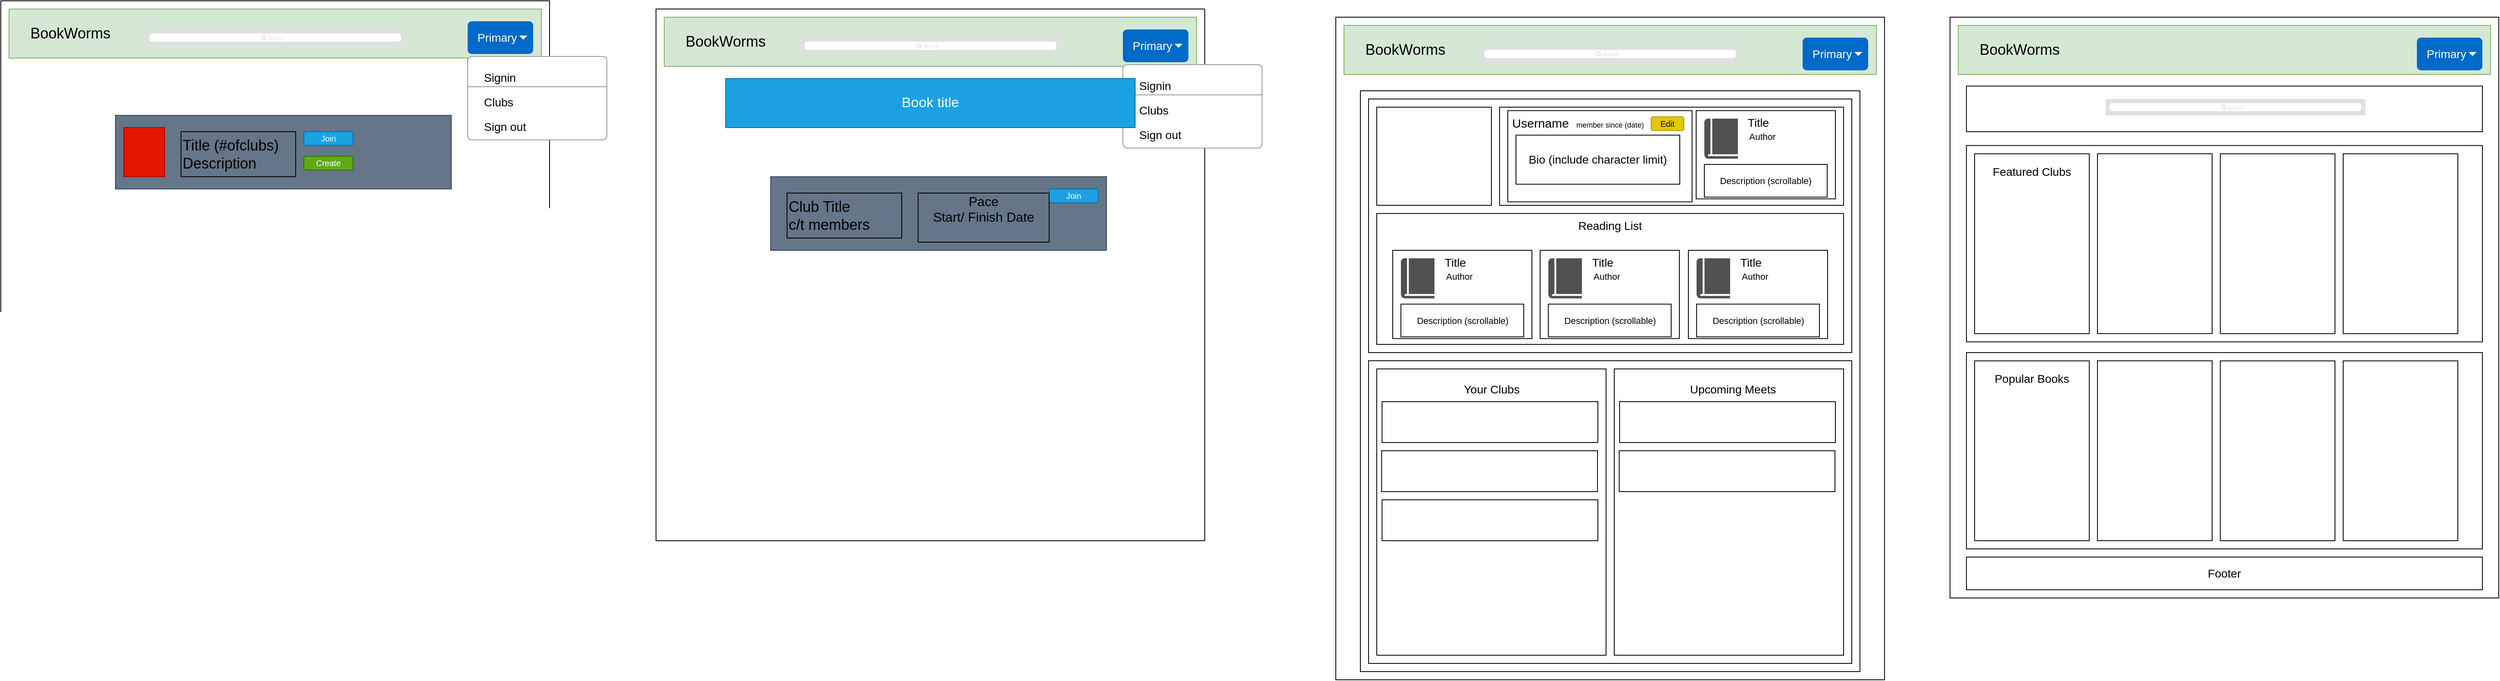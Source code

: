 <mxfile version="16.4.11" type="github" pages="2">
  <diagram id="y1aA-pmVLVRGej6oJzrc" name="Page-1">
    <mxGraphModel dx="1296" dy="741" grid="1" gridSize="10" guides="1" tooltips="1" connect="1" arrows="1" fold="1" page="1" pageScale="1" pageWidth="850" pageHeight="1100" math="0" shadow="0">
      <root>
        <mxCell id="0" />
        <mxCell id="1" parent="0" />
        <mxCell id="Dx2p2IBM6nT1JZtIELXC-1" value="" style="rounded=0;whiteSpace=wrap;html=1;" parent="1" vertex="1">
          <mxGeometry x="110" y="100" width="670" height="650" as="geometry" />
        </mxCell>
        <mxCell id="Dx2p2IBM6nT1JZtIELXC-7" value="" style="rounded=0;whiteSpace=wrap;html=1;fillColor=#d5e8d4;strokeColor=#82b366;" parent="1" vertex="1">
          <mxGeometry x="120" y="110" width="650" height="60" as="geometry" />
        </mxCell>
        <mxCell id="Dx2p2IBM6nT1JZtIELXC-3" value="" style="shape=rect;fillColor=#e0e0e0;strokeColor=none;" parent="1" vertex="1">
          <mxGeometry x="286.5" y="135" width="317" height="20" as="geometry" />
        </mxCell>
        <mxCell id="Dx2p2IBM6nT1JZtIELXC-4" value="" style="html=1;strokeWidth=1;shadow=0;dashed=0;shape=mxgraph.ios7ui.marginRect;rx=3;ry=3;rectMargin=5;strokeColor=none;" parent="Dx2p2IBM6nT1JZtIELXC-3" vertex="1">
          <mxGeometry width="317" height="20" as="geometry" />
        </mxCell>
        <mxCell id="Dx2p2IBM6nT1JZtIELXC-5" value="Search" style="shape=mxgraph.ios7.icons.looking_glass;strokeColor=#e0e0e0;fillColor=none;fontColor=#e0e0e0;labelPosition=right;verticalLabelPosition=middle;align=left;verticalAlign=middle;fontSize=6;fontStyle=0;spacingTop=2;sketch=0;" parent="Dx2p2IBM6nT1JZtIELXC-3" vertex="1">
          <mxGeometry x="0.5" y="0.5" width="6" height="6" relative="1" as="geometry">
            <mxPoint x="-17" y="-3" as="offset" />
          </mxGeometry>
        </mxCell>
        <mxCell id="Dx2p2IBM6nT1JZtIELXC-8" value="&lt;font style=&quot;font-size: 18px&quot;&gt;BookWorms&lt;/font&gt;" style="text;html=1;strokeColor=none;fillColor=none;align=center;verticalAlign=middle;whiteSpace=wrap;rounded=0;" parent="1" vertex="1">
          <mxGeometry x="140" y="125" width="110" height="30" as="geometry" />
        </mxCell>
        <mxCell id="Dx2p2IBM6nT1JZtIELXC-9" value="Primary" style="html=1;shadow=0;dashed=0;shape=mxgraph.bootstrap.rrect;rSize=5;strokeColor=none;strokeWidth=1;fillColor=#006AC9;fontColor=#ffffff;whiteSpace=wrap;align=left;verticalAlign=middle;fontStyle=0;fontSize=14;spacingLeft=10;" parent="1" vertex="1">
          <mxGeometry x="680" y="125" width="80" height="40" as="geometry" />
        </mxCell>
        <mxCell id="Dx2p2IBM6nT1JZtIELXC-10" value="" style="shape=triangle;direction=south;fillColor=#ffffff;strokeColor=none;perimeter=none;fontSize=18;" parent="Dx2p2IBM6nT1JZtIELXC-9" vertex="1">
          <mxGeometry x="1" y="0.5" width="10" height="5" relative="1" as="geometry">
            <mxPoint x="-17" y="-2.5" as="offset" />
          </mxGeometry>
        </mxCell>
        <mxCell id="Dx2p2IBM6nT1JZtIELXC-11" value="" style="html=1;shadow=0;dashed=0;shape=mxgraph.bootstrap.rrect;rSize=5;fillColor=#ffffff;strokeColor=#999999;fontSize=18;" parent="1" vertex="1">
          <mxGeometry x="680" y="168" width="170" height="102" as="geometry" />
        </mxCell>
        <mxCell id="Dx2p2IBM6nT1JZtIELXC-12" value="Signin" style="fillColor=none;strokeColor=none;align=left;spacing=20;fontSize=14;" parent="Dx2p2IBM6nT1JZtIELXC-11" vertex="1">
          <mxGeometry width="170" height="30" relative="1" as="geometry">
            <mxPoint y="10" as="offset" />
          </mxGeometry>
        </mxCell>
        <mxCell id="Dx2p2IBM6nT1JZtIELXC-13" value="Clubs" style="fillColor=none;strokeColor=none;align=left;spacing=20;fontSize=14;" parent="Dx2p2IBM6nT1JZtIELXC-11" vertex="1">
          <mxGeometry width="170" height="30" relative="1" as="geometry">
            <mxPoint y="40" as="offset" />
          </mxGeometry>
        </mxCell>
        <mxCell id="Dx2p2IBM6nT1JZtIELXC-14" value="Sign out" style="fillColor=none;strokeColor=none;align=left;spacing=20;fontSize=14;" parent="Dx2p2IBM6nT1JZtIELXC-11" vertex="1">
          <mxGeometry width="170" height="30" relative="1" as="geometry">
            <mxPoint y="70" as="offset" />
          </mxGeometry>
        </mxCell>
        <mxCell id="Dx2p2IBM6nT1JZtIELXC-15" value="" style="shape=line;strokeColor=#999999;perimeter=none;resizeWidth=1;fontSize=18;" parent="Dx2p2IBM6nT1JZtIELXC-11" vertex="1">
          <mxGeometry width="170" height="10" relative="1" as="geometry">
            <mxPoint y="32" as="offset" />
          </mxGeometry>
        </mxCell>
        <mxCell id="Dx2p2IBM6nT1JZtIELXC-17" value="" style="rounded=0;whiteSpace=wrap;html=1;fontSize=18;fillColor=#647687;fontColor=#ffffff;strokeColor=#314354;" parent="1" vertex="1">
          <mxGeometry x="250" y="240" width="410" height="90" as="geometry" />
        </mxCell>
        <mxCell id="Dx2p2IBM6nT1JZtIELXC-18" value="" style="rounded=0;whiteSpace=wrap;html=1;fontSize=18;fillColor=#e51400;fontColor=#ffffff;strokeColor=#B20000;" parent="1" vertex="1">
          <mxGeometry x="260" y="255" width="50" height="60" as="geometry" />
        </mxCell>
        <mxCell id="Dx2p2IBM6nT1JZtIELXC-19" value="&lt;div align=&quot;left&quot;&gt;Title (#ofclubs)&lt;br&gt;&lt;/div&gt;&lt;div align=&quot;left&quot;&gt;Description &lt;br&gt;&lt;/div&gt;" style="text;html=1;strokeColor=default;fillColor=none;align=left;verticalAlign=middle;whiteSpace=wrap;rounded=0;fontSize=18;" parent="1" vertex="1">
          <mxGeometry x="330" y="260" width="140" height="55" as="geometry" />
        </mxCell>
        <mxCell id="Dx2p2IBM6nT1JZtIELXC-20" value="Join" style="rounded=1;html=1;shadow=0;dashed=0;whiteSpace=wrap;fontSize=10;fillColor=#1ba1e2;align=center;strokeColor=#006EAF;fontColor=#ffffff;" parent="1" vertex="1">
          <mxGeometry x="480" y="260" width="60" height="16.88" as="geometry" />
        </mxCell>
        <mxCell id="Dx2p2IBM6nT1JZtIELXC-21" value="Create" style="rounded=1;html=1;shadow=0;dashed=0;whiteSpace=wrap;fontSize=10;fillColor=#60a917;align=center;strokeColor=#2D7600;fontColor=#ffffff;" parent="1" vertex="1">
          <mxGeometry x="480" y="290" width="60" height="16.88" as="geometry" />
        </mxCell>
        <mxCell id="Dx2p2IBM6nT1JZtIELXC-25" value="" style="rounded=0;whiteSpace=wrap;html=1;" parent="1" vertex="1">
          <mxGeometry x="910" y="110" width="670" height="650" as="geometry" />
        </mxCell>
        <mxCell id="Dx2p2IBM6nT1JZtIELXC-26" value="" style="rounded=0;whiteSpace=wrap;html=1;fillColor=#d5e8d4;strokeColor=#82b366;" parent="1" vertex="1">
          <mxGeometry x="920" y="120" width="650" height="60" as="geometry" />
        </mxCell>
        <mxCell id="Dx2p2IBM6nT1JZtIELXC-27" value="" style="shape=rect;fillColor=#e0e0e0;strokeColor=none;" parent="1" vertex="1">
          <mxGeometry x="1086.5" y="145" width="317" height="20" as="geometry" />
        </mxCell>
        <mxCell id="Dx2p2IBM6nT1JZtIELXC-28" value="" style="html=1;strokeWidth=1;shadow=0;dashed=0;shape=mxgraph.ios7ui.marginRect;rx=3;ry=3;rectMargin=5;strokeColor=none;" parent="Dx2p2IBM6nT1JZtIELXC-27" vertex="1">
          <mxGeometry width="317" height="20" as="geometry" />
        </mxCell>
        <mxCell id="Dx2p2IBM6nT1JZtIELXC-29" value="Search" style="shape=mxgraph.ios7.icons.looking_glass;strokeColor=#e0e0e0;fillColor=none;fontColor=#e0e0e0;labelPosition=right;verticalLabelPosition=middle;align=left;verticalAlign=middle;fontSize=6;fontStyle=0;spacingTop=2;sketch=0;" parent="Dx2p2IBM6nT1JZtIELXC-27" vertex="1">
          <mxGeometry x="0.5" y="0.5" width="6" height="6" relative="1" as="geometry">
            <mxPoint x="-17" y="-3" as="offset" />
          </mxGeometry>
        </mxCell>
        <mxCell id="Dx2p2IBM6nT1JZtIELXC-30" value="&lt;font style=&quot;font-size: 18px&quot;&gt;BookWorms&lt;/font&gt;" style="text;html=1;strokeColor=none;fillColor=none;align=center;verticalAlign=middle;whiteSpace=wrap;rounded=0;" parent="1" vertex="1">
          <mxGeometry x="940" y="135" width="110" height="30" as="geometry" />
        </mxCell>
        <mxCell id="Dx2p2IBM6nT1JZtIELXC-31" value="Primary" style="html=1;shadow=0;dashed=0;shape=mxgraph.bootstrap.rrect;rSize=5;strokeColor=none;strokeWidth=1;fillColor=#006AC9;fontColor=#ffffff;whiteSpace=wrap;align=left;verticalAlign=middle;fontStyle=0;fontSize=14;spacingLeft=10;" parent="1" vertex="1">
          <mxGeometry x="1480" y="135" width="80" height="40" as="geometry" />
        </mxCell>
        <mxCell id="Dx2p2IBM6nT1JZtIELXC-32" value="" style="shape=triangle;direction=south;fillColor=#ffffff;strokeColor=none;perimeter=none;fontSize=18;" parent="Dx2p2IBM6nT1JZtIELXC-31" vertex="1">
          <mxGeometry x="1" y="0.5" width="10" height="5" relative="1" as="geometry">
            <mxPoint x="-17" y="-2.5" as="offset" />
          </mxGeometry>
        </mxCell>
        <mxCell id="Dx2p2IBM6nT1JZtIELXC-33" value="" style="html=1;shadow=0;dashed=0;shape=mxgraph.bootstrap.rrect;rSize=5;fillColor=#ffffff;strokeColor=#999999;fontSize=18;" parent="1" vertex="1">
          <mxGeometry x="1480" y="178" width="170" height="102" as="geometry" />
        </mxCell>
        <mxCell id="Dx2p2IBM6nT1JZtIELXC-34" value="Signin" style="fillColor=none;strokeColor=none;align=left;spacing=20;fontSize=14;" parent="Dx2p2IBM6nT1JZtIELXC-33" vertex="1">
          <mxGeometry width="170" height="30" relative="1" as="geometry">
            <mxPoint y="10" as="offset" />
          </mxGeometry>
        </mxCell>
        <mxCell id="Dx2p2IBM6nT1JZtIELXC-35" value="Clubs" style="fillColor=none;strokeColor=none;align=left;spacing=20;fontSize=14;" parent="Dx2p2IBM6nT1JZtIELXC-33" vertex="1">
          <mxGeometry width="170" height="30" relative="1" as="geometry">
            <mxPoint y="40" as="offset" />
          </mxGeometry>
        </mxCell>
        <mxCell id="Dx2p2IBM6nT1JZtIELXC-36" value="Sign out" style="fillColor=none;strokeColor=none;align=left;spacing=20;fontSize=14;" parent="Dx2p2IBM6nT1JZtIELXC-33" vertex="1">
          <mxGeometry width="170" height="30" relative="1" as="geometry">
            <mxPoint y="70" as="offset" />
          </mxGeometry>
        </mxCell>
        <mxCell id="Dx2p2IBM6nT1JZtIELXC-37" value="" style="shape=line;strokeColor=#999999;perimeter=none;resizeWidth=1;fontSize=18;" parent="Dx2p2IBM6nT1JZtIELXC-33" vertex="1">
          <mxGeometry width="170" height="10" relative="1" as="geometry">
            <mxPoint y="32" as="offset" />
          </mxGeometry>
        </mxCell>
        <mxCell id="Dx2p2IBM6nT1JZtIELXC-38" value="" style="rounded=0;whiteSpace=wrap;html=1;fontSize=18;fillColor=#647687;fontColor=#ffffff;strokeColor=#314354;" parent="1" vertex="1">
          <mxGeometry x="1050" y="315" width="410" height="90" as="geometry" />
        </mxCell>
        <mxCell id="Dx2p2IBM6nT1JZtIELXC-40" value="&lt;div align=&quot;left&quot;&gt;Club Title&lt;/div&gt;&lt;div align=&quot;left&quot;&gt;c/t members&lt;br&gt;&lt;/div&gt;" style="text;html=1;strokeColor=default;fillColor=none;align=left;verticalAlign=middle;whiteSpace=wrap;rounded=0;fontSize=18;" parent="1" vertex="1">
          <mxGeometry x="1070" y="335" width="140" height="55" as="geometry" />
        </mxCell>
        <mxCell id="Dx2p2IBM6nT1JZtIELXC-41" value="Join" style="rounded=1;html=1;shadow=0;dashed=0;whiteSpace=wrap;fontSize=10;fillColor=#1ba1e2;align=center;strokeColor=#006EAF;fontColor=#ffffff;" parent="1" vertex="1">
          <mxGeometry x="1390" y="330" width="60" height="16.88" as="geometry" />
        </mxCell>
        <mxCell id="Dx2p2IBM6nT1JZtIELXC-43" value="Book title" style="rounded=0;whiteSpace=wrap;html=1;fontSize=17;strokeColor=#006EAF;fillColor=#1ba1e2;fontColor=#ffffff;" parent="1" vertex="1">
          <mxGeometry x="995" y="195" width="500" height="60" as="geometry" />
        </mxCell>
        <mxCell id="Dx2p2IBM6nT1JZtIELXC-45" value="&lt;div style=&quot;font-size: 16px&quot;&gt;&lt;font style=&quot;font-size: 16px&quot;&gt;Pace&lt;/font&gt;&lt;/div&gt;&lt;div style=&quot;font-size: 16px&quot;&gt;&lt;font style=&quot;font-size: 16px&quot;&gt;Start/ Finish Date&lt;/font&gt;&lt;br&gt;&lt;/div&gt;&lt;div&gt;&lt;br&gt;&lt;/div&gt;" style="text;html=1;strokeColor=default;fillColor=none;align=center;verticalAlign=middle;whiteSpace=wrap;rounded=0;fontSize=17;" parent="1" vertex="1">
          <mxGeometry x="1230" y="335" width="160" height="60" as="geometry" />
        </mxCell>
        <mxCell id="9oUfigC849HDP8rOYhRI-1" value="" style="rounded=0;whiteSpace=wrap;html=1;" vertex="1" parent="1">
          <mxGeometry x="1740" y="120" width="670" height="810" as="geometry" />
        </mxCell>
        <mxCell id="9oUfigC849HDP8rOYhRI-2" value="" style="rounded=0;whiteSpace=wrap;html=1;fillColor=#d5e8d4;strokeColor=#82b366;" vertex="1" parent="1">
          <mxGeometry x="1750" y="130" width="650" height="60" as="geometry" />
        </mxCell>
        <mxCell id="9oUfigC849HDP8rOYhRI-3" value="" style="shape=rect;fillColor=#e0e0e0;strokeColor=none;" vertex="1" parent="1">
          <mxGeometry x="1916.5" y="155" width="317" height="20" as="geometry" />
        </mxCell>
        <mxCell id="9oUfigC849HDP8rOYhRI-4" value="" style="html=1;strokeWidth=1;shadow=0;dashed=0;shape=mxgraph.ios7ui.marginRect;rx=3;ry=3;rectMargin=5;strokeColor=none;" vertex="1" parent="9oUfigC849HDP8rOYhRI-3">
          <mxGeometry width="317" height="20" as="geometry" />
        </mxCell>
        <mxCell id="9oUfigC849HDP8rOYhRI-5" value="Search" style="shape=mxgraph.ios7.icons.looking_glass;strokeColor=#e0e0e0;fillColor=none;fontColor=#e0e0e0;labelPosition=right;verticalLabelPosition=middle;align=left;verticalAlign=middle;fontSize=6;fontStyle=0;spacingTop=2;sketch=0;" vertex="1" parent="9oUfigC849HDP8rOYhRI-3">
          <mxGeometry x="0.5" y="0.5" width="6" height="6" relative="1" as="geometry">
            <mxPoint x="-17" y="-3" as="offset" />
          </mxGeometry>
        </mxCell>
        <mxCell id="9oUfigC849HDP8rOYhRI-6" value="&lt;font style=&quot;font-size: 18px&quot;&gt;BookWorms&lt;/font&gt;" style="text;html=1;strokeColor=none;fillColor=none;align=center;verticalAlign=middle;whiteSpace=wrap;rounded=0;" vertex="1" parent="1">
          <mxGeometry x="1770" y="145" width="110" height="30" as="geometry" />
        </mxCell>
        <mxCell id="9oUfigC849HDP8rOYhRI-7" value="Primary" style="html=1;shadow=0;dashed=0;shape=mxgraph.bootstrap.rrect;rSize=5;strokeColor=none;strokeWidth=1;fillColor=#006AC9;fontColor=#ffffff;whiteSpace=wrap;align=left;verticalAlign=middle;fontStyle=0;fontSize=14;spacingLeft=10;" vertex="1" parent="1">
          <mxGeometry x="2310" y="145" width="80" height="40" as="geometry" />
        </mxCell>
        <mxCell id="9oUfigC849HDP8rOYhRI-8" value="" style="shape=triangle;direction=south;fillColor=#ffffff;strokeColor=none;perimeter=none;fontSize=18;" vertex="1" parent="9oUfigC849HDP8rOYhRI-7">
          <mxGeometry x="1" y="0.5" width="10" height="5" relative="1" as="geometry">
            <mxPoint x="-17" y="-2.5" as="offset" />
          </mxGeometry>
        </mxCell>
        <mxCell id="9oUfigC849HDP8rOYhRI-14" value="" style="rounded=0;whiteSpace=wrap;html=1;" vertex="1" parent="1">
          <mxGeometry x="1770" y="210" width="610" height="710" as="geometry" />
        </mxCell>
        <mxCell id="9oUfigC849HDP8rOYhRI-15" value="" style="rounded=0;whiteSpace=wrap;html=1;" vertex="1" parent="1">
          <mxGeometry x="1780" y="220" width="590" height="310" as="geometry" />
        </mxCell>
        <mxCell id="9oUfigC849HDP8rOYhRI-17" value="" style="rounded=0;whiteSpace=wrap;html=1;" vertex="1" parent="1">
          <mxGeometry x="1790" y="230" width="140" height="120" as="geometry" />
        </mxCell>
        <mxCell id="9oUfigC849HDP8rOYhRI-16" value="" style="shape=image;html=1;verticalAlign=top;verticalLabelPosition=bottom;labelBackgroundColor=#ffffff;imageAspect=0;aspect=fixed;image=https://cdn4.iconfinder.com/data/icons/evil-icons-user-interface/64/picture-128.png" vertex="1" parent="1">
          <mxGeometry x="1796" y="226" width="128" height="128" as="geometry" />
        </mxCell>
        <mxCell id="9oUfigC849HDP8rOYhRI-19" value="" style="rounded=0;whiteSpace=wrap;html=1;" vertex="1" parent="1">
          <mxGeometry x="1940" y="230" width="420" height="120" as="geometry" />
        </mxCell>
        <mxCell id="9oUfigC849HDP8rOYhRI-22" value="" style="rounded=0;whiteSpace=wrap;html=1;fontSize=14;" vertex="1" parent="1">
          <mxGeometry x="1950" y="234.22" width="225" height="111.56" as="geometry" />
        </mxCell>
        <mxCell id="9oUfigC849HDP8rOYhRI-18" value="&lt;font style=&quot;font-size: 15px&quot;&gt;Username&lt;/font&gt;" style="text;html=1;strokeColor=none;fillColor=none;align=center;verticalAlign=middle;whiteSpace=wrap;rounded=0;" vertex="1" parent="1">
          <mxGeometry x="1950" y="234.22" width="80" height="30" as="geometry" />
        </mxCell>
        <mxCell id="9oUfigC849HDP8rOYhRI-20" value="&lt;font style=&quot;font-size: 9px&quot;&gt;member since (date)&lt;/font&gt;" style="text;html=1;strokeColor=none;fillColor=none;align=center;verticalAlign=middle;whiteSpace=wrap;rounded=0;fontSize=15;" vertex="1" parent="1">
          <mxGeometry x="2030" y="241.72" width="90" height="15" as="geometry" />
        </mxCell>
        <mxCell id="9oUfigC849HDP8rOYhRI-21" value="&lt;font style=&quot;font-size: 14px&quot;&gt;Bio (include character limit)&lt;br&gt;&lt;/font&gt;" style="rounded=0;whiteSpace=wrap;html=1;fontSize=9;" vertex="1" parent="1">
          <mxGeometry x="1960" y="264.22" width="200" height="60" as="geometry" />
        </mxCell>
        <mxCell id="9oUfigC849HDP8rOYhRI-23" value="" style="rounded=0;whiteSpace=wrap;html=1;fontSize=14;" vertex="1" parent="1">
          <mxGeometry x="2180" y="234.22" width="170" height="107.89" as="geometry" />
        </mxCell>
        <mxCell id="9oUfigC849HDP8rOYhRI-24" value="" style="sketch=0;pointerEvents=1;shadow=0;dashed=0;html=1;strokeColor=none;fillColor=#505050;labelPosition=center;verticalLabelPosition=bottom;verticalAlign=top;outlineConnect=0;align=center;shape=mxgraph.office.concepts.book_journal;fontSize=14;" vertex="1" parent="1">
          <mxGeometry x="2190" y="243.94" width="41" height="49" as="geometry" />
        </mxCell>
        <mxCell id="9oUfigC849HDP8rOYhRI-25" value="Title" style="text;html=1;strokeColor=none;fillColor=none;align=center;verticalAlign=middle;whiteSpace=wrap;rounded=0;fontSize=14;" vertex="1" parent="1">
          <mxGeometry x="2231" y="234.22" width="50" height="30" as="geometry" />
        </mxCell>
        <mxCell id="9oUfigC849HDP8rOYhRI-26" value="&lt;font style=&quot;font-size: 11px&quot;&gt;Author&lt;/font&gt;" style="text;html=1;strokeColor=none;fillColor=none;align=center;verticalAlign=middle;whiteSpace=wrap;rounded=0;fontSize=14;" vertex="1" parent="1">
          <mxGeometry x="2241" y="255" width="40" height="20" as="geometry" />
        </mxCell>
        <mxCell id="9oUfigC849HDP8rOYhRI-27" value="Description (scrollable)" style="rounded=0;whiteSpace=wrap;html=1;fontSize=11;" vertex="1" parent="1">
          <mxGeometry x="2190" y="300" width="150" height="40" as="geometry" />
        </mxCell>
        <mxCell id="9oUfigC849HDP8rOYhRI-28" value="" style="rounded=0;whiteSpace=wrap;html=1;fontSize=11;" vertex="1" parent="1">
          <mxGeometry x="1790" y="360" width="570" height="160" as="geometry" />
        </mxCell>
        <mxCell id="9oUfigC849HDP8rOYhRI-30" value="" style="rounded=0;whiteSpace=wrap;html=1;fontSize=14;" vertex="1" parent="1">
          <mxGeometry x="1809.5" y="405" width="170" height="107.89" as="geometry" />
        </mxCell>
        <mxCell id="9oUfigC849HDP8rOYhRI-31" value="" style="sketch=0;pointerEvents=1;shadow=0;dashed=0;html=1;strokeColor=none;fillColor=#505050;labelPosition=center;verticalLabelPosition=bottom;verticalAlign=top;outlineConnect=0;align=center;shape=mxgraph.office.concepts.book_journal;fontSize=14;" vertex="1" parent="1">
          <mxGeometry x="1819.5" y="414.72" width="41" height="49" as="geometry" />
        </mxCell>
        <mxCell id="9oUfigC849HDP8rOYhRI-32" value="Title" style="text;html=1;strokeColor=none;fillColor=none;align=center;verticalAlign=middle;whiteSpace=wrap;rounded=0;fontSize=14;" vertex="1" parent="1">
          <mxGeometry x="1860.5" y="405" width="50" height="30" as="geometry" />
        </mxCell>
        <mxCell id="9oUfigC849HDP8rOYhRI-33" value="&lt;font style=&quot;font-size: 11px&quot;&gt;Author&lt;/font&gt;" style="text;html=1;strokeColor=none;fillColor=none;align=center;verticalAlign=middle;whiteSpace=wrap;rounded=0;fontSize=14;" vertex="1" parent="1">
          <mxGeometry x="1870.5" y="425.78" width="40" height="20" as="geometry" />
        </mxCell>
        <mxCell id="9oUfigC849HDP8rOYhRI-34" value="Description (scrollable)" style="rounded=0;whiteSpace=wrap;html=1;fontSize=11;" vertex="1" parent="1">
          <mxGeometry x="1819.5" y="470.78" width="150" height="40" as="geometry" />
        </mxCell>
        <mxCell id="9oUfigC849HDP8rOYhRI-35" value="" style="rounded=0;whiteSpace=wrap;html=1;fontSize=14;" vertex="1" parent="1">
          <mxGeometry x="1989.5" y="405" width="170" height="107.89" as="geometry" />
        </mxCell>
        <mxCell id="9oUfigC849HDP8rOYhRI-36" value="" style="sketch=0;pointerEvents=1;shadow=0;dashed=0;html=1;strokeColor=none;fillColor=#505050;labelPosition=center;verticalLabelPosition=bottom;verticalAlign=top;outlineConnect=0;align=center;shape=mxgraph.office.concepts.book_journal;fontSize=14;" vertex="1" parent="1">
          <mxGeometry x="1999.5" y="414.72" width="41" height="49" as="geometry" />
        </mxCell>
        <mxCell id="9oUfigC849HDP8rOYhRI-37" value="Title" style="text;html=1;strokeColor=none;fillColor=none;align=center;verticalAlign=middle;whiteSpace=wrap;rounded=0;fontSize=14;" vertex="1" parent="1">
          <mxGeometry x="2040.5" y="405" width="50" height="30" as="geometry" />
        </mxCell>
        <mxCell id="9oUfigC849HDP8rOYhRI-38" value="&lt;font style=&quot;font-size: 11px&quot;&gt;Author&lt;/font&gt;" style="text;html=1;strokeColor=none;fillColor=none;align=center;verticalAlign=middle;whiteSpace=wrap;rounded=0;fontSize=14;" vertex="1" parent="1">
          <mxGeometry x="2050.5" y="425.78" width="40" height="20" as="geometry" />
        </mxCell>
        <mxCell id="9oUfigC849HDP8rOYhRI-39" value="Description (scrollable)" style="rounded=0;whiteSpace=wrap;html=1;fontSize=11;" vertex="1" parent="1">
          <mxGeometry x="1999.5" y="470.78" width="150" height="40" as="geometry" />
        </mxCell>
        <mxCell id="9oUfigC849HDP8rOYhRI-40" value="" style="rounded=0;whiteSpace=wrap;html=1;fontSize=14;" vertex="1" parent="1">
          <mxGeometry x="2170.5" y="405" width="170" height="107.89" as="geometry" />
        </mxCell>
        <mxCell id="9oUfigC849HDP8rOYhRI-41" value="" style="sketch=0;pointerEvents=1;shadow=0;dashed=0;html=1;strokeColor=none;fillColor=#505050;labelPosition=center;verticalLabelPosition=bottom;verticalAlign=top;outlineConnect=0;align=center;shape=mxgraph.office.concepts.book_journal;fontSize=14;" vertex="1" parent="1">
          <mxGeometry x="2180.5" y="414.72" width="41" height="49" as="geometry" />
        </mxCell>
        <mxCell id="9oUfigC849HDP8rOYhRI-42" value="Title" style="text;html=1;strokeColor=none;fillColor=none;align=center;verticalAlign=middle;whiteSpace=wrap;rounded=0;fontSize=14;" vertex="1" parent="1">
          <mxGeometry x="2221.5" y="405" width="50" height="30" as="geometry" />
        </mxCell>
        <mxCell id="9oUfigC849HDP8rOYhRI-43" value="&lt;font style=&quot;font-size: 11px&quot;&gt;Author&lt;/font&gt;" style="text;html=1;strokeColor=none;fillColor=none;align=center;verticalAlign=middle;whiteSpace=wrap;rounded=0;fontSize=14;" vertex="1" parent="1">
          <mxGeometry x="2231.5" y="425.78" width="40" height="20" as="geometry" />
        </mxCell>
        <mxCell id="9oUfigC849HDP8rOYhRI-44" value="Description (scrollable)" style="rounded=0;whiteSpace=wrap;html=1;fontSize=11;" vertex="1" parent="1">
          <mxGeometry x="2180.5" y="470.78" width="150" height="40" as="geometry" />
        </mxCell>
        <mxCell id="9oUfigC849HDP8rOYhRI-45" value="&lt;font style=&quot;font-size: 14px&quot;&gt;Reading List&lt;/font&gt;" style="text;html=1;strokeColor=none;fillColor=none;align=center;verticalAlign=middle;whiteSpace=wrap;rounded=0;fontSize=11;" vertex="1" parent="1">
          <mxGeometry x="2029.5" y="360" width="90" height="30" as="geometry" />
        </mxCell>
        <mxCell id="9oUfigC849HDP8rOYhRI-46" value="" style="rounded=0;whiteSpace=wrap;html=1;fontSize=14;" vertex="1" parent="1">
          <mxGeometry x="1780" y="540" width="590" height="370" as="geometry" />
        </mxCell>
        <mxCell id="9oUfigC849HDP8rOYhRI-47" value="Edit" style="rounded=1;html=1;shadow=0;dashed=0;whiteSpace=wrap;fontSize=10;fillColor=#e3c800;align=center;strokeColor=#B09500;fontColor=#000000;" vertex="1" parent="1">
          <mxGeometry x="2125" y="241.72" width="40" height="16.88" as="geometry" />
        </mxCell>
        <mxCell id="9oUfigC849HDP8rOYhRI-49" value="" style="rounded=0;whiteSpace=wrap;html=1;fontSize=14;" vertex="1" parent="1">
          <mxGeometry x="1790" y="550" width="280" height="350" as="geometry" />
        </mxCell>
        <mxCell id="9oUfigC849HDP8rOYhRI-52" value="Your Clubs" style="text;html=1;strokeColor=none;fillColor=none;align=center;verticalAlign=middle;whiteSpace=wrap;rounded=0;fontSize=14;" vertex="1" parent="1">
          <mxGeometry x="1880" y="560" width="100.5" height="30" as="geometry" />
        </mxCell>
        <mxCell id="9oUfigC849HDP8rOYhRI-53" value="" style="rounded=0;whiteSpace=wrap;html=1;fontSize=14;" vertex="1" parent="1">
          <mxGeometry x="1796.5" y="590" width="263.5" height="50" as="geometry" />
        </mxCell>
        <mxCell id="9oUfigC849HDP8rOYhRI-54" value="" style="rounded=0;whiteSpace=wrap;html=1;fontSize=14;" vertex="1" parent="1">
          <mxGeometry x="1796.5" y="710" width="263.5" height="50" as="geometry" />
        </mxCell>
        <mxCell id="9oUfigC849HDP8rOYhRI-55" value="" style="rounded=0;whiteSpace=wrap;html=1;fontSize=14;" vertex="1" parent="1">
          <mxGeometry x="1796" y="650" width="263.5" height="50" as="geometry" />
        </mxCell>
        <mxCell id="9oUfigC849HDP8rOYhRI-56" value="" style="rounded=0;whiteSpace=wrap;html=1;fontSize=14;" vertex="1" parent="1">
          <mxGeometry x="2080" y="550" width="280" height="350" as="geometry" />
        </mxCell>
        <mxCell id="9oUfigC849HDP8rOYhRI-57" value="Upcoming Meets" style="text;html=1;strokeColor=none;fillColor=none;align=center;verticalAlign=middle;whiteSpace=wrap;rounded=0;fontSize=14;" vertex="1" parent="1">
          <mxGeometry x="2170" y="560" width="110" height="30" as="geometry" />
        </mxCell>
        <mxCell id="9oUfigC849HDP8rOYhRI-58" value="" style="rounded=0;whiteSpace=wrap;html=1;fontSize=14;" vertex="1" parent="1">
          <mxGeometry x="2086.5" y="590" width="263.5" height="50" as="geometry" />
        </mxCell>
        <mxCell id="9oUfigC849HDP8rOYhRI-60" value="" style="rounded=0;whiteSpace=wrap;html=1;fontSize=14;" vertex="1" parent="1">
          <mxGeometry x="2086" y="650" width="263.5" height="50" as="geometry" />
        </mxCell>
        <mxCell id="9oUfigC849HDP8rOYhRI-61" value="" style="rounded=0;whiteSpace=wrap;html=1;" vertex="1" parent="1">
          <mxGeometry x="2490" y="120" width="670" height="710" as="geometry" />
        </mxCell>
        <mxCell id="9oUfigC849HDP8rOYhRI-62" value="" style="rounded=0;whiteSpace=wrap;html=1;fillColor=#d5e8d4;strokeColor=#82b366;" vertex="1" parent="1">
          <mxGeometry x="2500" y="130" width="650" height="60" as="geometry" />
        </mxCell>
        <mxCell id="9oUfigC849HDP8rOYhRI-66" value="&lt;font style=&quot;font-size: 18px&quot;&gt;BookWorms&lt;/font&gt;" style="text;html=1;strokeColor=none;fillColor=none;align=center;verticalAlign=middle;whiteSpace=wrap;rounded=0;" vertex="1" parent="1">
          <mxGeometry x="2520" y="145" width="110" height="30" as="geometry" />
        </mxCell>
        <mxCell id="9oUfigC849HDP8rOYhRI-67" value="Primary" style="html=1;shadow=0;dashed=0;shape=mxgraph.bootstrap.rrect;rSize=5;strokeColor=none;strokeWidth=1;fillColor=#006AC9;fontColor=#ffffff;whiteSpace=wrap;align=left;verticalAlign=middle;fontStyle=0;fontSize=14;spacingLeft=10;" vertex="1" parent="1">
          <mxGeometry x="3060" y="145" width="80" height="40" as="geometry" />
        </mxCell>
        <mxCell id="9oUfigC849HDP8rOYhRI-68" value="" style="shape=triangle;direction=south;fillColor=#ffffff;strokeColor=none;perimeter=none;fontSize=18;" vertex="1" parent="9oUfigC849HDP8rOYhRI-67">
          <mxGeometry x="1" y="0.5" width="10" height="5" relative="1" as="geometry">
            <mxPoint x="-17" y="-2.5" as="offset" />
          </mxGeometry>
        </mxCell>
        <mxCell id="9oUfigC849HDP8rOYhRI-74" value="" style="rounded=0;whiteSpace=wrap;html=1;fontSize=14;" vertex="1" parent="1">
          <mxGeometry x="2510" y="276.88" width="630" height="240" as="geometry" />
        </mxCell>
        <mxCell id="9oUfigC849HDP8rOYhRI-75" value="" style="rounded=0;whiteSpace=wrap;html=1;fontSize=14;" vertex="1" parent="1">
          <mxGeometry x="2520" y="287.04" width="140" height="219.84" as="geometry" />
        </mxCell>
        <mxCell id="9oUfigC849HDP8rOYhRI-77" value="Featured Clubs" style="text;html=1;strokeColor=none;fillColor=none;align=center;verticalAlign=middle;whiteSpace=wrap;rounded=0;fontSize=14;" vertex="1" parent="1">
          <mxGeometry x="2535" y="294.22" width="110" height="30" as="geometry" />
        </mxCell>
        <mxCell id="9oUfigC849HDP8rOYhRI-85" value="" style="rounded=0;whiteSpace=wrap;html=1;fontSize=14;" vertex="1" parent="1">
          <mxGeometry x="2510" y="204.22" width="630" height="55.78" as="geometry" />
        </mxCell>
        <mxCell id="9oUfigC849HDP8rOYhRI-63" value="" style="shape=rect;fillColor=#e0e0e0;strokeColor=none;" vertex="1" parent="1">
          <mxGeometry x="2680" y="220" width="317" height="20" as="geometry" />
        </mxCell>
        <mxCell id="9oUfigC849HDP8rOYhRI-64" value="" style="html=1;strokeWidth=1;shadow=0;dashed=0;shape=mxgraph.ios7ui.marginRect;rx=3;ry=3;rectMargin=5;strokeColor=none;" vertex="1" parent="9oUfigC849HDP8rOYhRI-63">
          <mxGeometry width="317" height="20" as="geometry" />
        </mxCell>
        <mxCell id="9oUfigC849HDP8rOYhRI-65" value="Search" style="shape=mxgraph.ios7.icons.looking_glass;strokeColor=#e0e0e0;fillColor=none;fontColor=#e0e0e0;labelPosition=right;verticalLabelPosition=middle;align=left;verticalAlign=middle;fontSize=6;fontStyle=0;spacingTop=2;sketch=0;" vertex="1" parent="9oUfigC849HDP8rOYhRI-63">
          <mxGeometry x="0.5" y="0.5" width="6" height="6" relative="1" as="geometry">
            <mxPoint x="-17" y="-3" as="offset" />
          </mxGeometry>
        </mxCell>
        <mxCell id="9oUfigC849HDP8rOYhRI-86" value="" style="rounded=0;whiteSpace=wrap;html=1;fontSize=14;" vertex="1" parent="1">
          <mxGeometry x="2670" y="286.96" width="140" height="219.84" as="geometry" />
        </mxCell>
        <mxCell id="9oUfigC849HDP8rOYhRI-87" value="" style="rounded=0;whiteSpace=wrap;html=1;fontSize=14;" vertex="1" parent="1">
          <mxGeometry x="2820" y="287.04" width="140" height="219.84" as="geometry" />
        </mxCell>
        <mxCell id="9oUfigC849HDP8rOYhRI-88" value="" style="rounded=0;whiteSpace=wrap;html=1;fontSize=14;" vertex="1" parent="1">
          <mxGeometry x="2970" y="287.04" width="140" height="219.84" as="geometry" />
        </mxCell>
        <mxCell id="9oUfigC849HDP8rOYhRI-89" value="" style="rounded=0;whiteSpace=wrap;html=1;fontSize=14;" vertex="1" parent="1">
          <mxGeometry x="2510" y="530" width="630" height="240" as="geometry" />
        </mxCell>
        <mxCell id="9oUfigC849HDP8rOYhRI-90" value="" style="rounded=0;whiteSpace=wrap;html=1;fontSize=14;" vertex="1" parent="1">
          <mxGeometry x="2520" y="540.16" width="140" height="219.84" as="geometry" />
        </mxCell>
        <mxCell id="9oUfigC849HDP8rOYhRI-91" value="Popular Books" style="text;html=1;strokeColor=none;fillColor=none;align=center;verticalAlign=middle;whiteSpace=wrap;rounded=0;fontSize=14;" vertex="1" parent="1">
          <mxGeometry x="2535" y="547.34" width="110" height="30" as="geometry" />
        </mxCell>
        <mxCell id="9oUfigC849HDP8rOYhRI-92" value="" style="rounded=0;whiteSpace=wrap;html=1;fontSize=14;" vertex="1" parent="1">
          <mxGeometry x="2670" y="540.08" width="140" height="219.84" as="geometry" />
        </mxCell>
        <mxCell id="9oUfigC849HDP8rOYhRI-93" value="" style="rounded=0;whiteSpace=wrap;html=1;fontSize=14;" vertex="1" parent="1">
          <mxGeometry x="2820" y="540.16" width="140" height="219.84" as="geometry" />
        </mxCell>
        <mxCell id="9oUfigC849HDP8rOYhRI-94" value="" style="rounded=0;whiteSpace=wrap;html=1;fontSize=14;" vertex="1" parent="1">
          <mxGeometry x="2970" y="540.16" width="140" height="219.84" as="geometry" />
        </mxCell>
        <mxCell id="9oUfigC849HDP8rOYhRI-95" value="Footer" style="rounded=0;whiteSpace=wrap;html=1;fontSize=14;" vertex="1" parent="1">
          <mxGeometry x="2510" y="780" width="630" height="40" as="geometry" />
        </mxCell>
      </root>
    </mxGraphModel>
  </diagram>
  <diagram id="YWiBoF37zvhiD6di4Dcs" name="Page-2">
    <mxGraphModel dx="1102" dy="608" grid="1" gridSize="10" guides="1" tooltips="1" connect="1" arrows="1" fold="1" page="1" pageScale="1" pageWidth="850" pageHeight="1100" math="0" shadow="0">
      <root>
        <mxCell id="fPk29yKbPpD4FJDfMSu7-0" />
        <mxCell id="fPk29yKbPpD4FJDfMSu7-1" parent="fPk29yKbPpD4FJDfMSu7-0" />
        <mxCell id="7J1tb2ktRxZvWNJe3c3j-0" value="" style="rounded=0;whiteSpace=wrap;html=1;" parent="fPk29yKbPpD4FJDfMSu7-1" vertex="1">
          <mxGeometry x="110" y="100" width="670" height="800" as="geometry" />
        </mxCell>
        <mxCell id="7J1tb2ktRxZvWNJe3c3j-1" value="" style="rounded=0;whiteSpace=wrap;html=1;fillColor=#d5e8d4;strokeColor=#82b366;" parent="fPk29yKbPpD4FJDfMSu7-1" vertex="1">
          <mxGeometry x="120" y="110" width="650" height="60" as="geometry" />
        </mxCell>
        <mxCell id="7J1tb2ktRxZvWNJe3c3j-2" value="" style="shape=rect;fillColor=#e0e0e0;strokeColor=none;" parent="fPk29yKbPpD4FJDfMSu7-1" vertex="1">
          <mxGeometry x="286.5" y="135" width="317" height="20" as="geometry" />
        </mxCell>
        <mxCell id="7J1tb2ktRxZvWNJe3c3j-3" value="" style="html=1;strokeWidth=1;shadow=0;dashed=0;shape=mxgraph.ios7ui.marginRect;rx=3;ry=3;rectMargin=5;strokeColor=none;" parent="7J1tb2ktRxZvWNJe3c3j-2" vertex="1">
          <mxGeometry width="317" height="20" as="geometry" />
        </mxCell>
        <mxCell id="7J1tb2ktRxZvWNJe3c3j-4" value="Search" style="shape=mxgraph.ios7.icons.looking_glass;strokeColor=#e0e0e0;fillColor=none;fontColor=#e0e0e0;labelPosition=right;verticalLabelPosition=middle;align=left;verticalAlign=middle;fontSize=6;fontStyle=0;spacingTop=2;sketch=0;" parent="7J1tb2ktRxZvWNJe3c3j-2" vertex="1">
          <mxGeometry x="0.5" y="0.5" width="6" height="6" relative="1" as="geometry">
            <mxPoint x="-17" y="-3" as="offset" />
          </mxGeometry>
        </mxCell>
        <mxCell id="7J1tb2ktRxZvWNJe3c3j-5" value="&lt;font style=&quot;font-size: 18px&quot;&gt;BookWorms&lt;/font&gt;" style="text;html=1;strokeColor=none;fillColor=none;align=center;verticalAlign=middle;whiteSpace=wrap;rounded=0;" parent="fPk29yKbPpD4FJDfMSu7-1" vertex="1">
          <mxGeometry x="140" y="125" width="110" height="30" as="geometry" />
        </mxCell>
        <mxCell id="7J1tb2ktRxZvWNJe3c3j-6" value="Primary" style="html=1;shadow=0;dashed=0;shape=mxgraph.bootstrap.rrect;rSize=5;strokeColor=none;strokeWidth=1;fillColor=#006AC9;fontColor=#ffffff;whiteSpace=wrap;align=left;verticalAlign=middle;fontStyle=0;fontSize=14;spacingLeft=10;" parent="fPk29yKbPpD4FJDfMSu7-1" vertex="1">
          <mxGeometry x="680" y="125" width="80" height="40" as="geometry" />
        </mxCell>
        <mxCell id="7J1tb2ktRxZvWNJe3c3j-7" value="" style="shape=triangle;direction=south;fillColor=#ffffff;strokeColor=none;perimeter=none;fontSize=18;" parent="7J1tb2ktRxZvWNJe3c3j-6" vertex="1">
          <mxGeometry x="1" y="0.5" width="10" height="5" relative="1" as="geometry">
            <mxPoint x="-17" y="-2.5" as="offset" />
          </mxGeometry>
        </mxCell>
        <mxCell id="7J1tb2ktRxZvWNJe3c3j-13" value="" style="rounded=0;whiteSpace=wrap;html=1;" parent="fPk29yKbPpD4FJDfMSu7-1" vertex="1">
          <mxGeometry x="160" y="180" width="570" height="710" as="geometry" />
        </mxCell>
        <mxCell id="7J1tb2ktRxZvWNJe3c3j-14" value="Book Data (use booktab component) " style="rounded=0;whiteSpace=wrap;html=1;" parent="fPk29yKbPpD4FJDfMSu7-1" vertex="1">
          <mxGeometry x="180" y="190" width="530" height="110" as="geometry" />
        </mxCell>
        <mxCell id="qanTKxHU_j2O7XxmT-CZ-3" value="" style="rounded=0;whiteSpace=wrap;html=1;" vertex="1" parent="fPk29yKbPpD4FJDfMSu7-1">
          <mxGeometry x="180" y="310" width="530" height="230" as="geometry" />
        </mxCell>
        <mxCell id="qanTKxHU_j2O7XxmT-CZ-4" value="" style="rounded=0;whiteSpace=wrap;html=1;" vertex="1" parent="fPk29yKbPpD4FJDfMSu7-1">
          <mxGeometry x="190" y="320" width="250" height="210" as="geometry" />
        </mxCell>
        <mxCell id="qanTKxHU_j2O7XxmT-CZ-0" value="Club Name" style="text;html=1;strokeColor=none;fillColor=none;align=center;verticalAlign=middle;whiteSpace=wrap;rounded=0;" vertex="1" parent="fPk29yKbPpD4FJDfMSu7-1">
          <mxGeometry x="280" y="320" width="90" height="30" as="geometry" />
        </mxCell>
        <mxCell id="qanTKxHU_j2O7XxmT-CZ-5" value="Club Data" style="text;html=1;strokeColor=none;fillColor=none;align=center;verticalAlign=middle;whiteSpace=wrap;rounded=0;" vertex="1" parent="fPk29yKbPpD4FJDfMSu7-1">
          <mxGeometry x="190" y="350" width="90" height="30" as="geometry" />
        </mxCell>
        <mxCell id="qanTKxHU_j2O7XxmT-CZ-6" value="" style="rounded=0;whiteSpace=wrap;html=1;" vertex="1" parent="fPk29yKbPpD4FJDfMSu7-1">
          <mxGeometry x="200" y="380" width="230" height="140" as="geometry" />
        </mxCell>
        <mxCell id="qanTKxHU_j2O7XxmT-CZ-7" value="" style="rounded=0;whiteSpace=wrap;html=1;" vertex="1" parent="fPk29yKbPpD4FJDfMSu7-1">
          <mxGeometry x="210" y="390" width="210" height="30" as="geometry" />
        </mxCell>
        <mxCell id="qanTKxHU_j2O7XxmT-CZ-8" value="" style="rounded=0;whiteSpace=wrap;html=1;" vertex="1" parent="fPk29yKbPpD4FJDfMSu7-1">
          <mxGeometry x="210" y="470" width="210" height="30" as="geometry" />
        </mxCell>
        <mxCell id="qanTKxHU_j2O7XxmT-CZ-9" value="" style="rounded=0;whiteSpace=wrap;html=1;" vertex="1" parent="fPk29yKbPpD4FJDfMSu7-1">
          <mxGeometry x="210" y="430" width="210" height="30" as="geometry" />
        </mxCell>
        <mxCell id="qanTKxHU_j2O7XxmT-CZ-10" value="..." style="text;html=1;strokeColor=none;fillColor=none;align=center;verticalAlign=middle;whiteSpace=wrap;rounded=0;" vertex="1" parent="fPk29yKbPpD4FJDfMSu7-1">
          <mxGeometry x="286.5" y="490" width="60" height="30" as="geometry" />
        </mxCell>
        <mxCell id="qanTKxHU_j2O7XxmT-CZ-11" value="Member" style="text;html=1;strokeColor=none;fillColor=none;align=center;verticalAlign=middle;whiteSpace=wrap;rounded=0;" vertex="1" parent="fPk29yKbPpD4FJDfMSu7-1">
          <mxGeometry x="230" y="390" width="170" height="30" as="geometry" />
        </mxCell>
        <mxCell id="qanTKxHU_j2O7XxmT-CZ-12" value="Member" style="text;html=1;strokeColor=none;fillColor=none;align=center;verticalAlign=middle;whiteSpace=wrap;rounded=0;" vertex="1" parent="fPk29yKbPpD4FJDfMSu7-1">
          <mxGeometry x="230" y="430" width="170" height="30" as="geometry" />
        </mxCell>
        <mxCell id="qanTKxHU_j2O7XxmT-CZ-13" value="Member" style="text;html=1;strokeColor=none;fillColor=none;align=center;verticalAlign=middle;whiteSpace=wrap;rounded=0;" vertex="1" parent="fPk29yKbPpD4FJDfMSu7-1">
          <mxGeometry x="230" y="470" width="170" height="30" as="geometry" />
        </mxCell>
        <mxCell id="qanTKxHU_j2O7XxmT-CZ-14" value="" style="rounded=0;whiteSpace=wrap;html=1;" vertex="1" parent="fPk29yKbPpD4FJDfMSu7-1">
          <mxGeometry x="450" y="320" width="250" height="210" as="geometry" />
        </mxCell>
        <mxCell id="qanTKxHU_j2O7XxmT-CZ-15" value="Meeting Dates" style="text;html=1;strokeColor=none;fillColor=none;align=center;verticalAlign=middle;whiteSpace=wrap;rounded=0;" vertex="1" parent="fPk29yKbPpD4FJDfMSu7-1">
          <mxGeometry x="525" y="320" width="100" height="30" as="geometry" />
        </mxCell>
        <mxCell id="qanTKxHU_j2O7XxmT-CZ-16" value="" style="rounded=0;whiteSpace=wrap;html=1;" vertex="1" parent="fPk29yKbPpD4FJDfMSu7-1">
          <mxGeometry x="460" y="380" width="230" height="140" as="geometry" />
        </mxCell>
        <mxCell id="qanTKxHU_j2O7XxmT-CZ-17" value="" style="rounded=0;whiteSpace=wrap;html=1;" vertex="1" parent="fPk29yKbPpD4FJDfMSu7-1">
          <mxGeometry x="470" y="390" width="210" height="30" as="geometry" />
        </mxCell>
        <mxCell id="qanTKxHU_j2O7XxmT-CZ-18" value="" style="rounded=0;whiteSpace=wrap;html=1;" vertex="1" parent="fPk29yKbPpD4FJDfMSu7-1">
          <mxGeometry x="470" y="470" width="210" height="30" as="geometry" />
        </mxCell>
        <mxCell id="qanTKxHU_j2O7XxmT-CZ-19" value="" style="rounded=0;whiteSpace=wrap;html=1;" vertex="1" parent="fPk29yKbPpD4FJDfMSu7-1">
          <mxGeometry x="470" y="430" width="210" height="30" as="geometry" />
        </mxCell>
        <mxCell id="qanTKxHU_j2O7XxmT-CZ-20" value="..." style="text;html=1;strokeColor=none;fillColor=none;align=center;verticalAlign=middle;whiteSpace=wrap;rounded=0;" vertex="1" parent="fPk29yKbPpD4FJDfMSu7-1">
          <mxGeometry x="546.5" y="490" width="60" height="30" as="geometry" />
        </mxCell>
        <mxCell id="qanTKxHU_j2O7XxmT-CZ-21" value="Date &amp;nbsp; &amp;nbsp; &amp;nbsp; &amp;nbsp; &amp;nbsp; &amp;nbsp; &amp;nbsp; &amp;nbsp; &amp;nbsp; &amp;nbsp; &amp;nbsp; &amp;nbsp; &amp;nbsp; &amp;nbsp; &amp;nbsp; &amp;nbsp;&amp;nbsp; Link" style="text;html=1;strokeColor=none;fillColor=none;align=center;verticalAlign=middle;whiteSpace=wrap;rounded=0;" vertex="1" parent="fPk29yKbPpD4FJDfMSu7-1">
          <mxGeometry x="490" y="390" width="170" height="30" as="geometry" />
        </mxCell>
        <mxCell id="qanTKxHU_j2O7XxmT-CZ-22" value="Date + Link" style="text;html=1;strokeColor=none;fillColor=none;align=center;verticalAlign=middle;whiteSpace=wrap;rounded=0;" vertex="1" parent="fPk29yKbPpD4FJDfMSu7-1">
          <mxGeometry x="490" y="430" width="170" height="30" as="geometry" />
        </mxCell>
        <mxCell id="qanTKxHU_j2O7XxmT-CZ-23" value="Date + Link" style="text;html=1;strokeColor=none;fillColor=none;align=center;verticalAlign=middle;whiteSpace=wrap;rounded=0;" vertex="1" parent="fPk29yKbPpD4FJDfMSu7-1">
          <mxGeometry x="490" y="470" width="170" height="30" as="geometry" />
        </mxCell>
        <mxCell id="qanTKxHU_j2O7XxmT-CZ-31" style="edgeStyle=orthogonalEdgeStyle;rounded=0;orthogonalLoop=1;jettySize=auto;html=1;entryX=0;entryY=0.5;entryDx=0;entryDy=0;" edge="1" parent="fPk29yKbPpD4FJDfMSu7-1" source="qanTKxHU_j2O7XxmT-CZ-24" target="qanTKxHU_j2O7XxmT-CZ-26">
          <mxGeometry relative="1" as="geometry" />
        </mxCell>
        <mxCell id="qanTKxHU_j2O7XxmT-CZ-24" value="" style="html=1;verticalLabelPosition=bottom;labelBackgroundColor=#ffffff;verticalAlign=top;shadow=0;dashed=0;strokeWidth=2;shape=mxgraph.ios7.misc.add;fillColor=#00dd00;strokeColor=#ffffff;sketch=0;" vertex="1" parent="fPk29yKbPpD4FJDfMSu7-1">
          <mxGeometry x="645" y="350" width="30" height="31" as="geometry" />
        </mxCell>
        <mxCell id="qanTKxHU_j2O7XxmT-CZ-25" value="Add Date (must be club creator)" style="text;html=1;strokeColor=none;fillColor=none;align=center;verticalAlign=middle;whiteSpace=wrap;rounded=0;" vertex="1" parent="fPk29yKbPpD4FJDfMSu7-1">
          <mxGeometry x="525" y="350" width="120" height="30" as="geometry" />
        </mxCell>
        <mxCell id="qanTKxHU_j2O7XxmT-CZ-26" value="" style="rounded=0;whiteSpace=wrap;html=1;" vertex="1" parent="fPk29yKbPpD4FJDfMSu7-1">
          <mxGeometry x="820" y="350" width="240" height="120" as="geometry" />
        </mxCell>
        <mxCell id="qanTKxHU_j2O7XxmT-CZ-27" value="Add Event" style="text;html=1;strokeColor=none;fillColor=none;align=center;verticalAlign=middle;whiteSpace=wrap;rounded=0;" vertex="1" parent="fPk29yKbPpD4FJDfMSu7-1">
          <mxGeometry x="910" y="351" width="60" height="30" as="geometry" />
        </mxCell>
        <mxCell id="qanTKxHU_j2O7XxmT-CZ-28" value="Date Picker" style="rounded=0;whiteSpace=wrap;html=1;" vertex="1" parent="fPk29yKbPpD4FJDfMSu7-1">
          <mxGeometry x="830" y="381" width="220" height="25" as="geometry" />
        </mxCell>
        <mxCell id="qanTKxHU_j2O7XxmT-CZ-29" value="Link/Address input" style="rounded=0;whiteSpace=wrap;html=1;" vertex="1" parent="fPk29yKbPpD4FJDfMSu7-1">
          <mxGeometry x="830" y="412.5" width="220" height="25" as="geometry" />
        </mxCell>
        <mxCell id="qanTKxHU_j2O7XxmT-CZ-30" value="Create" style="rounded=1;html=1;shadow=0;dashed=0;whiteSpace=wrap;fontSize=10;fillColor=#008a00;align=center;strokeColor=#005700;fontColor=#ffffff;" vertex="1" parent="fPk29yKbPpD4FJDfMSu7-1">
          <mxGeometry x="887.25" y="443.12" width="105.5" height="16.88" as="geometry" />
        </mxCell>
        <mxCell id="qanTKxHU_j2O7XxmT-CZ-32" value="" style="rounded=0;whiteSpace=wrap;html=1;" vertex="1" parent="fPk29yKbPpD4FJDfMSu7-1">
          <mxGeometry x="180" y="550" width="530" height="320" as="geometry" />
        </mxCell>
        <mxCell id="qanTKxHU_j2O7XxmT-CZ-33" value="Discussion" style="text;html=1;strokeColor=none;fillColor=none;align=center;verticalAlign=middle;whiteSpace=wrap;rounded=0;" vertex="1" parent="fPk29yKbPpD4FJDfMSu7-1">
          <mxGeometry x="400" y="560" width="90" height="30" as="geometry" />
        </mxCell>
        <mxCell id="qanTKxHU_j2O7XxmT-CZ-34" value="" style="rounded=0;whiteSpace=wrap;html=1;" vertex="1" parent="fPk29yKbPpD4FJDfMSu7-1">
          <mxGeometry x="190" y="770" width="510" height="90" as="geometry" />
        </mxCell>
        <mxCell id="qanTKxHU_j2O7XxmT-CZ-35" value="" style="rounded=0;whiteSpace=wrap;html=1;" vertex="1" parent="fPk29yKbPpD4FJDfMSu7-1">
          <mxGeometry x="190" y="590" width="510" height="170" as="geometry" />
        </mxCell>
        <mxCell id="qanTKxHU_j2O7XxmT-CZ-36" value="" style="rounded=0;whiteSpace=wrap;html=1;" vertex="1" parent="fPk29yKbPpD4FJDfMSu7-1">
          <mxGeometry x="200" y="600" width="490" height="70" as="geometry" />
        </mxCell>
        <mxCell id="qanTKxHU_j2O7XxmT-CZ-38" value="Username" style="text;html=1;strokeColor=none;fillColor=none;align=center;verticalAlign=middle;whiteSpace=wrap;rounded=0;" vertex="1" parent="fPk29yKbPpD4FJDfMSu7-1">
          <mxGeometry x="200" y="600" width="60" height="30" as="geometry" />
        </mxCell>
        <mxCell id="qanTKxHU_j2O7XxmT-CZ-39" value="comment body " style="rounded=0;whiteSpace=wrap;html=1;" vertex="1" parent="fPk29yKbPpD4FJDfMSu7-1">
          <mxGeometry x="280" y="610" width="400" height="40" as="geometry" />
        </mxCell>
        <mxCell id="qanTKxHU_j2O7XxmT-CZ-40" value="" style="verticalLabelPosition=bottom;verticalAlign=top;html=1;shape=mxgraph.basic.heart" vertex="1" parent="fPk29yKbPpD4FJDfMSu7-1">
          <mxGeometry x="670" y="650" width="20" height="20" as="geometry" />
        </mxCell>
        <mxCell id="qanTKxHU_j2O7XxmT-CZ-42" value="Text area" style="rounded=0;whiteSpace=wrap;html=1;" vertex="1" parent="fPk29yKbPpD4FJDfMSu7-1">
          <mxGeometry x="200" y="780" width="490" height="50" as="geometry" />
        </mxCell>
        <mxCell id="qanTKxHU_j2O7XxmT-CZ-43" value="Submit" style="rounded=1;html=1;shadow=0;dashed=0;whiteSpace=wrap;fontSize=10;fillColor=#008a00;align=center;strokeColor=#005700;fontColor=#ffffff;" vertex="1" parent="fPk29yKbPpD4FJDfMSu7-1">
          <mxGeometry x="393" y="840" width="105.5" height="16.88" as="geometry" />
        </mxCell>
        <mxCell id="qanTKxHU_j2O7XxmT-CZ-44" value="#ofLikes" style="text;html=1;strokeColor=none;fillColor=none;align=center;verticalAlign=middle;whiteSpace=wrap;rounded=0;" vertex="1" parent="fPk29yKbPpD4FJDfMSu7-1">
          <mxGeometry x="610" y="645" width="60" height="30" as="geometry" />
        </mxCell>
        <mxCell id="qanTKxHU_j2O7XxmT-CZ-45" value="date" style="text;html=1;strokeColor=none;fillColor=none;align=center;verticalAlign=middle;whiteSpace=wrap;rounded=0;" vertex="1" parent="fPk29yKbPpD4FJDfMSu7-1">
          <mxGeometry x="200" y="620" width="60" height="30" as="geometry" />
        </mxCell>
      </root>
    </mxGraphModel>
  </diagram>
</mxfile>
